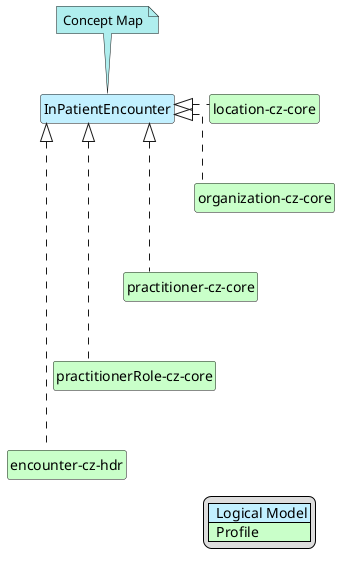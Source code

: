 @startuml
hide circle
hide stereotype
hide members
hide methods
skinparam linetype ortho
skinparam class {
BackgroundColor<<LogicalModel>> #APPLICATION
BackgroundColor<<Profile>> #TECHNOLOGY
}
legend right
| <#APPLICATION>  Logical Model |
| <#TECHNOLOGY>  Profile |
endlegend
class "InPatientEncounter" <<LogicalModel>> [[StructureDefinition-InPatientEncounterCz.html]]
note top #PaleTurquoise [[ConceptMap-encounter2FHIR-cz-hdr.html]]
Concept Map
endnote
class "location-cz-core" <<Profile>> [[https://build.fhir.org/ig/HL7-cz/cz-core/StructureDefinition-cz-location-core.html]]
"InPatientEncounter" <|. "location-cz-core"
class "organization-cz-core" <<Profile>> [[https://build.fhir.org/ig/HL7-cz/cz-core/StructureDefinition-cz-organization-core.html]]
"InPatientEncounter" <|. "organization-cz-core"
"location-cz-core" -d[hidden]-> "organization-cz-core"
class "practitioner-cz-core" <<Profile>> [[https://build.fhir.org/ig/HL7-cz/cz-core/StructureDefinition-cz-practitioner-core.html]]
"InPatientEncounter" <|. "practitioner-cz-core"
"organization-cz-core" -d[hidden]-> "practitioner-cz-core"
class "practitionerRole-cz-core" <<Profile>> [[https://build.fhir.org/ig/HL7-cz/cz-core/StructureDefinition-cz-practitionerrole-core.html]]
"InPatientEncounter" <|. "practitionerRole-cz-core"
"practitioner-cz-core" -d[hidden]-> "practitionerRole-cz-core"
class "encounter-cz-hdr" <<Profile>> [[StructureDefinition-cz-encounter-hdr.html]]
"InPatientEncounter" <|. "encounter-cz-hdr"
"practitionerRole-cz-core" -d[hidden]-> "encounter-cz-hdr"
@enduml
